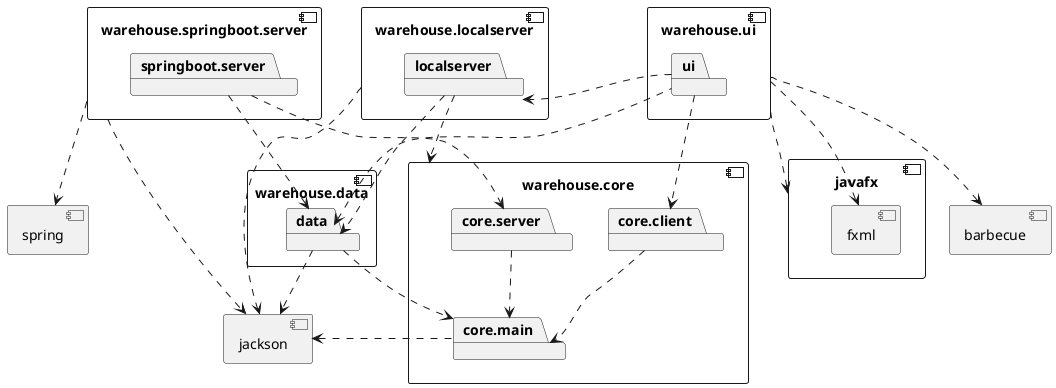 @startuml warehouse module architecture

component warehouse.core {
	package core.main
	package core.client
	package core.server
}

component jackson {
}

component warehouse.ui {
	package ui
}

component javafx {
	component fxml {
	}
}

component barbecue {
}

component warehouse.localserver {
  package localserver
}

component warehouse.data {
	package data
}

component warehouse.springboot.server {
  package springboot.server
}

component spring {
}

warehouse.ui ..> javafx
warehouse.ui ..> fxml
warehouse.ui ..> barbecue

ui ..> core.client
ui ..> localserver
ui .left.> data

core.client ..> core.main
core.server ..> core.main
core.main .left.> jackson

warehouse.localserver ..> jackson
localserver ..> warehouse.core
localserver ..> data

data ..> jackson
data ..> core.main

warehouse.springboot.server ..> spring
warehouse.springboot.server ..> jackson

springboot.server ..> core.server
springboot.server ..> data

@enduml
